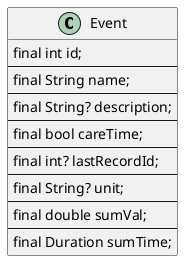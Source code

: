 @startuml
'https://plantuml.com/class-diagram
class Event{
  final int id;
  --
  final String name;
  --
  final String? description;
  --
  final bool careTime;
  --
  final int? lastRecordId;
  --
  final String? unit;
  --
  final double sumVal;
  --
  final Duration sumTime;
}
@enduml